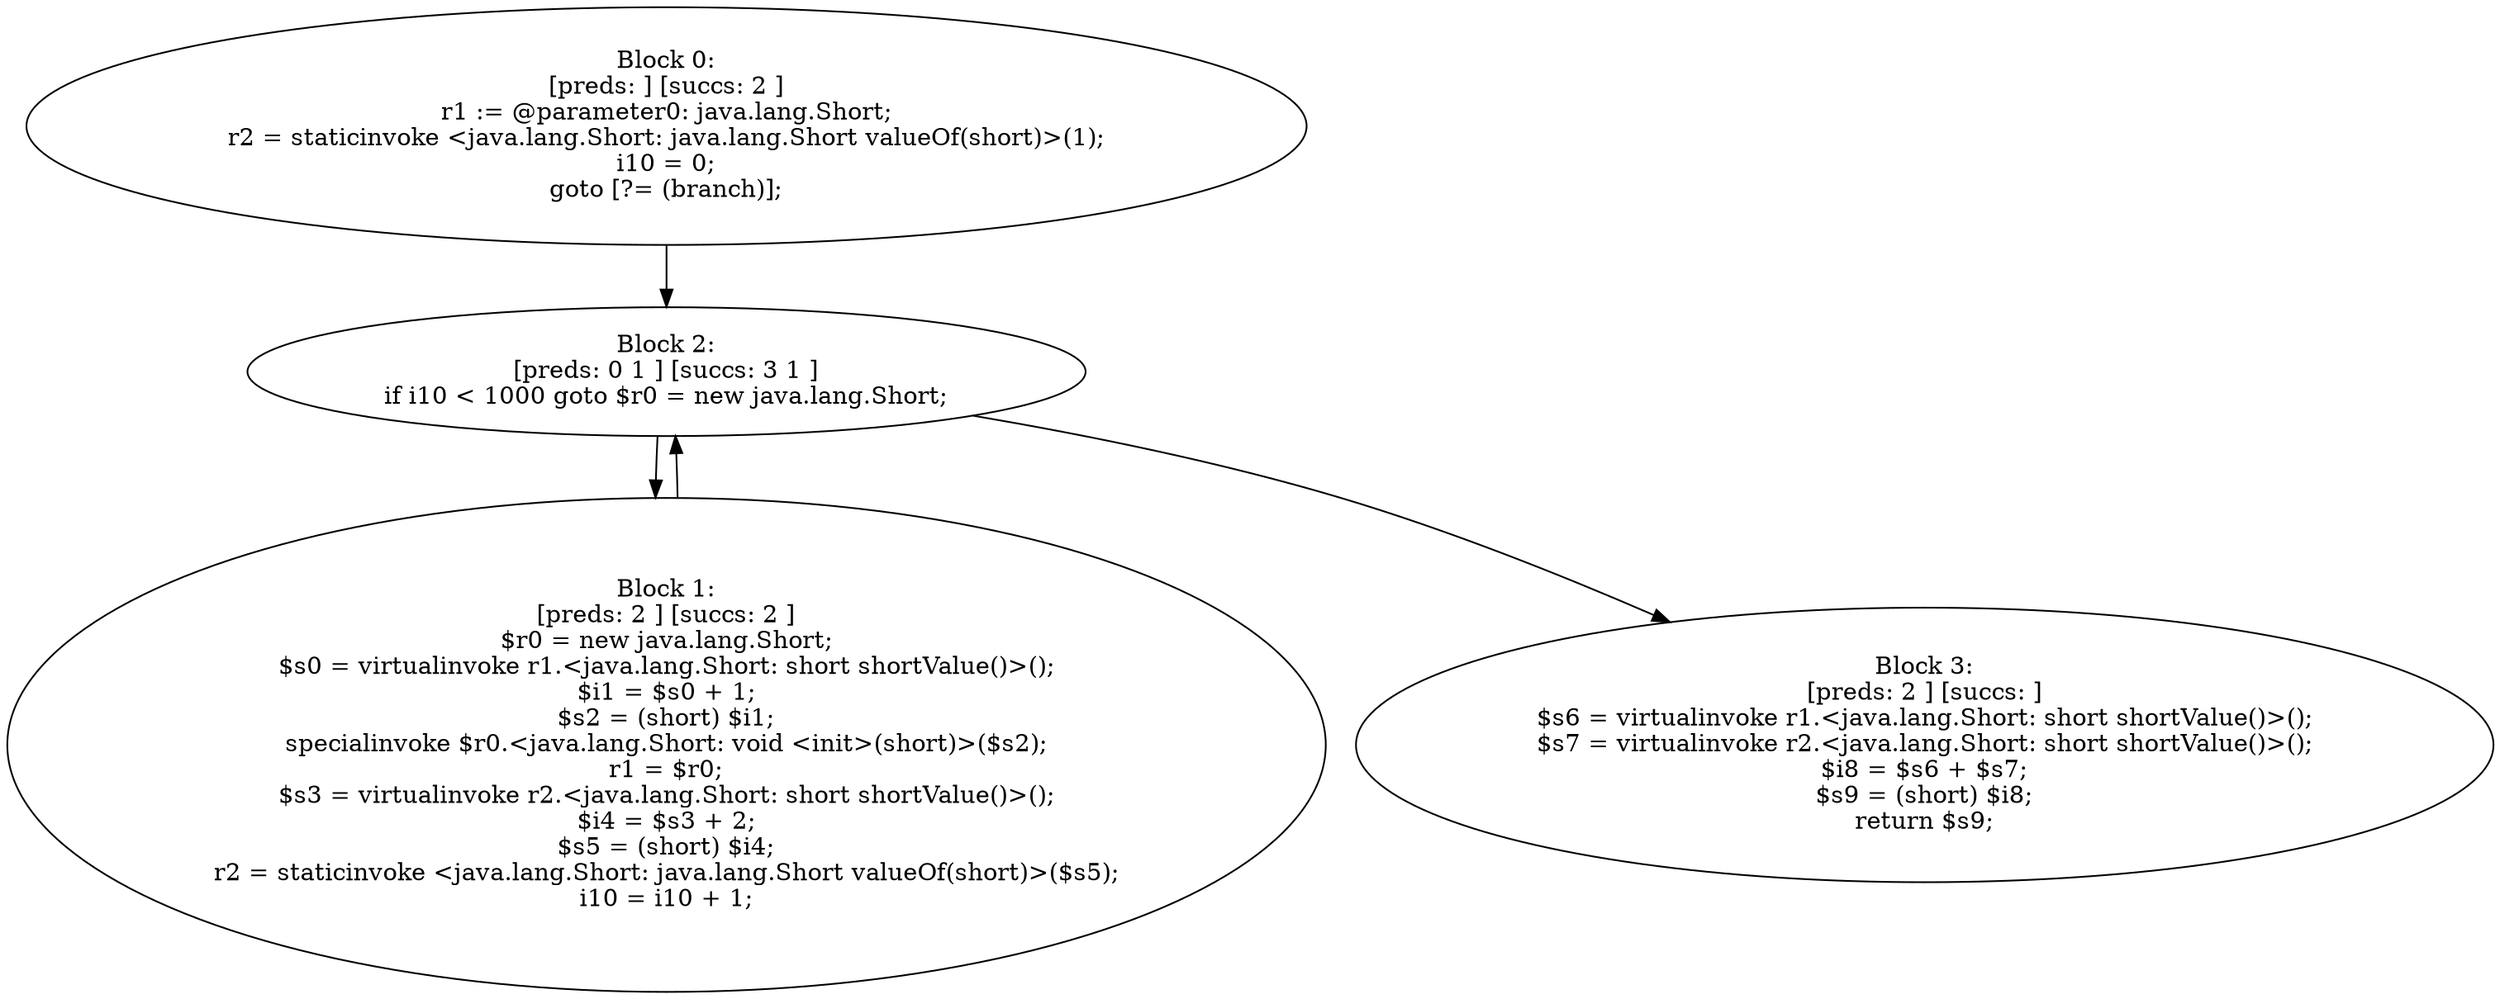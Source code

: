 digraph "unitGraph" {
    "Block 0:
[preds: ] [succs: 2 ]
r1 := @parameter0: java.lang.Short;
r2 = staticinvoke <java.lang.Short: java.lang.Short valueOf(short)>(1);
i10 = 0;
goto [?= (branch)];
"
    "Block 1:
[preds: 2 ] [succs: 2 ]
$r0 = new java.lang.Short;
$s0 = virtualinvoke r1.<java.lang.Short: short shortValue()>();
$i1 = $s0 + 1;
$s2 = (short) $i1;
specialinvoke $r0.<java.lang.Short: void <init>(short)>($s2);
r1 = $r0;
$s3 = virtualinvoke r2.<java.lang.Short: short shortValue()>();
$i4 = $s3 + 2;
$s5 = (short) $i4;
r2 = staticinvoke <java.lang.Short: java.lang.Short valueOf(short)>($s5);
i10 = i10 + 1;
"
    "Block 2:
[preds: 0 1 ] [succs: 3 1 ]
if i10 < 1000 goto $r0 = new java.lang.Short;
"
    "Block 3:
[preds: 2 ] [succs: ]
$s6 = virtualinvoke r1.<java.lang.Short: short shortValue()>();
$s7 = virtualinvoke r2.<java.lang.Short: short shortValue()>();
$i8 = $s6 + $s7;
$s9 = (short) $i8;
return $s9;
"
    "Block 0:
[preds: ] [succs: 2 ]
r1 := @parameter0: java.lang.Short;
r2 = staticinvoke <java.lang.Short: java.lang.Short valueOf(short)>(1);
i10 = 0;
goto [?= (branch)];
"->"Block 2:
[preds: 0 1 ] [succs: 3 1 ]
if i10 < 1000 goto $r0 = new java.lang.Short;
";
    "Block 1:
[preds: 2 ] [succs: 2 ]
$r0 = new java.lang.Short;
$s0 = virtualinvoke r1.<java.lang.Short: short shortValue()>();
$i1 = $s0 + 1;
$s2 = (short) $i1;
specialinvoke $r0.<java.lang.Short: void <init>(short)>($s2);
r1 = $r0;
$s3 = virtualinvoke r2.<java.lang.Short: short shortValue()>();
$i4 = $s3 + 2;
$s5 = (short) $i4;
r2 = staticinvoke <java.lang.Short: java.lang.Short valueOf(short)>($s5);
i10 = i10 + 1;
"->"Block 2:
[preds: 0 1 ] [succs: 3 1 ]
if i10 < 1000 goto $r0 = new java.lang.Short;
";
    "Block 2:
[preds: 0 1 ] [succs: 3 1 ]
if i10 < 1000 goto $r0 = new java.lang.Short;
"->"Block 3:
[preds: 2 ] [succs: ]
$s6 = virtualinvoke r1.<java.lang.Short: short shortValue()>();
$s7 = virtualinvoke r2.<java.lang.Short: short shortValue()>();
$i8 = $s6 + $s7;
$s9 = (short) $i8;
return $s9;
";
    "Block 2:
[preds: 0 1 ] [succs: 3 1 ]
if i10 < 1000 goto $r0 = new java.lang.Short;
"->"Block 1:
[preds: 2 ] [succs: 2 ]
$r0 = new java.lang.Short;
$s0 = virtualinvoke r1.<java.lang.Short: short shortValue()>();
$i1 = $s0 + 1;
$s2 = (short) $i1;
specialinvoke $r0.<java.lang.Short: void <init>(short)>($s2);
r1 = $r0;
$s3 = virtualinvoke r2.<java.lang.Short: short shortValue()>();
$i4 = $s3 + 2;
$s5 = (short) $i4;
r2 = staticinvoke <java.lang.Short: java.lang.Short valueOf(short)>($s5);
i10 = i10 + 1;
";
}
